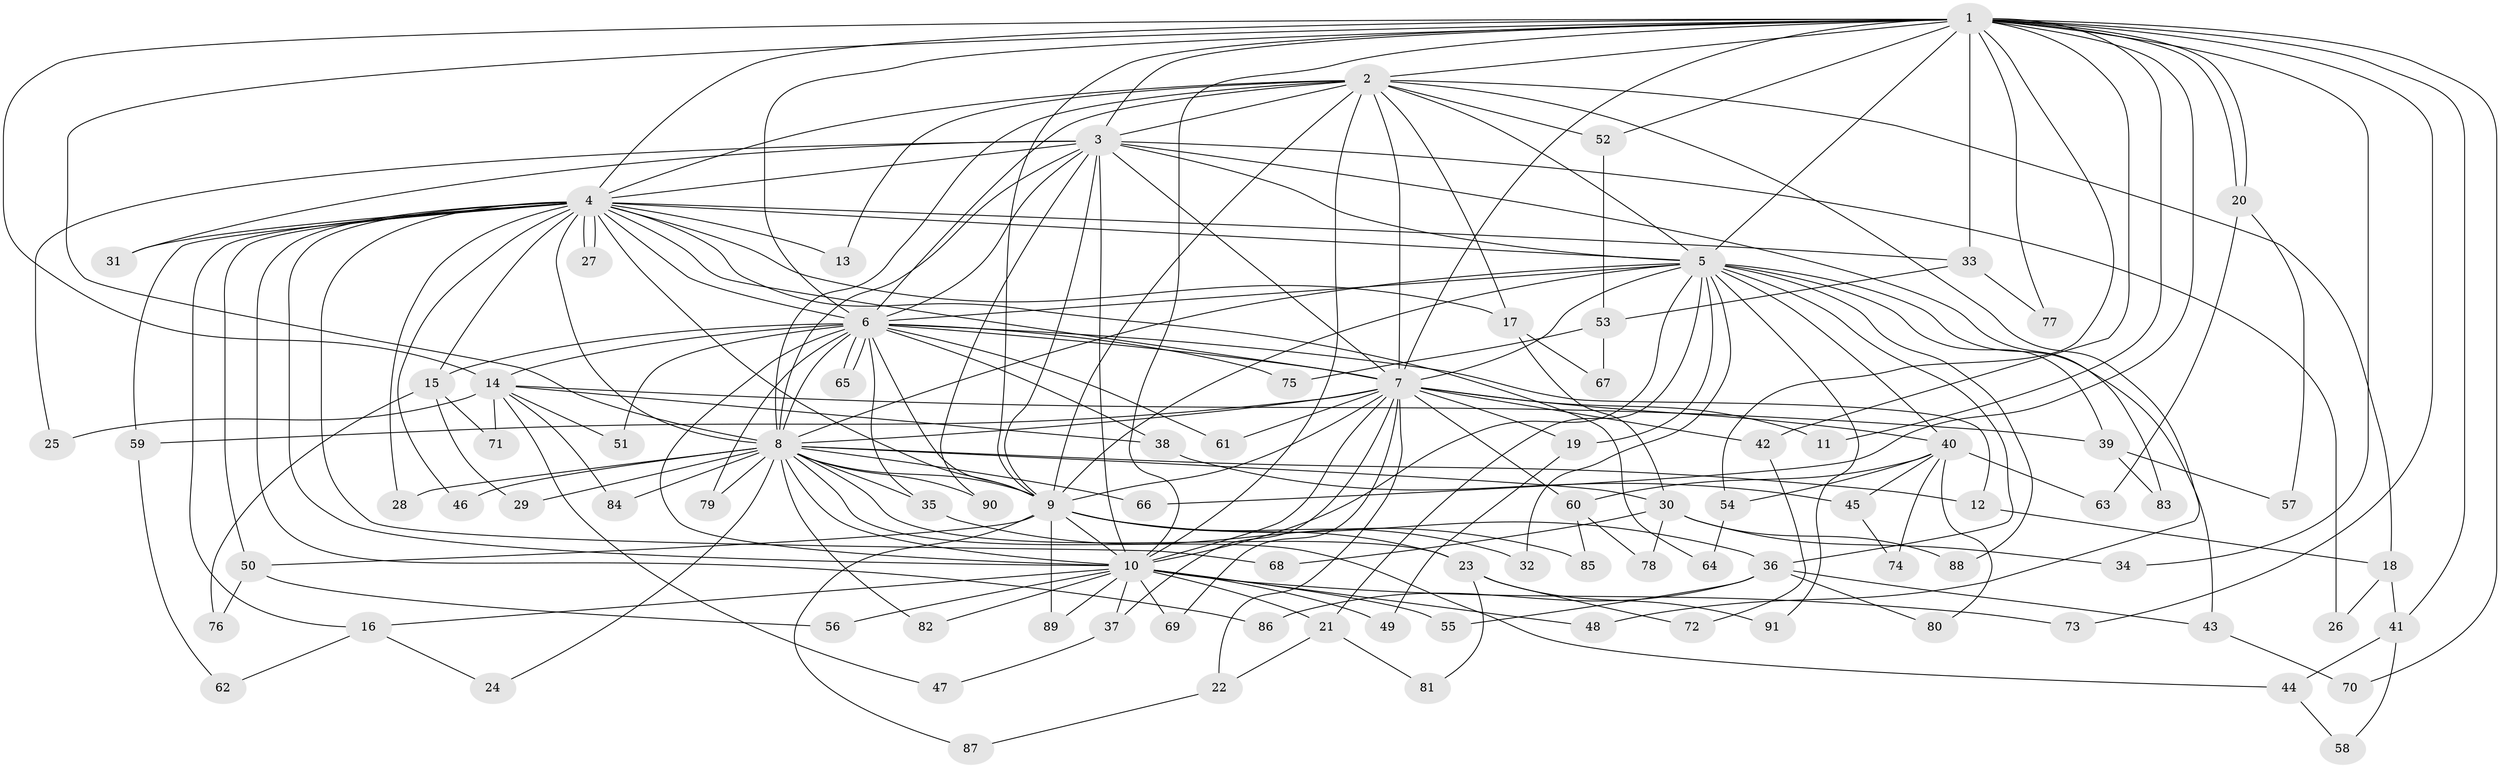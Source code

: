 // Generated by graph-tools (version 1.1) at 2025/34/03/09/25 02:34:53]
// undirected, 91 vertices, 207 edges
graph export_dot {
graph [start="1"]
  node [color=gray90,style=filled];
  1;
  2;
  3;
  4;
  5;
  6;
  7;
  8;
  9;
  10;
  11;
  12;
  13;
  14;
  15;
  16;
  17;
  18;
  19;
  20;
  21;
  22;
  23;
  24;
  25;
  26;
  27;
  28;
  29;
  30;
  31;
  32;
  33;
  34;
  35;
  36;
  37;
  38;
  39;
  40;
  41;
  42;
  43;
  44;
  45;
  46;
  47;
  48;
  49;
  50;
  51;
  52;
  53;
  54;
  55;
  56;
  57;
  58;
  59;
  60;
  61;
  62;
  63;
  64;
  65;
  66;
  67;
  68;
  69;
  70;
  71;
  72;
  73;
  74;
  75;
  76;
  77;
  78;
  79;
  80;
  81;
  82;
  83;
  84;
  85;
  86;
  87;
  88;
  89;
  90;
  91;
  1 -- 2;
  1 -- 3;
  1 -- 4;
  1 -- 5;
  1 -- 6;
  1 -- 7;
  1 -- 8;
  1 -- 9;
  1 -- 10;
  1 -- 11;
  1 -- 14;
  1 -- 20;
  1 -- 20;
  1 -- 33;
  1 -- 34;
  1 -- 41;
  1 -- 42;
  1 -- 52;
  1 -- 54;
  1 -- 66;
  1 -- 70;
  1 -- 73;
  1 -- 77;
  2 -- 3;
  2 -- 4;
  2 -- 5;
  2 -- 6;
  2 -- 7;
  2 -- 8;
  2 -- 9;
  2 -- 10;
  2 -- 13;
  2 -- 17;
  2 -- 18;
  2 -- 48;
  2 -- 52;
  3 -- 4;
  3 -- 5;
  3 -- 6;
  3 -- 7;
  3 -- 8;
  3 -- 9;
  3 -- 10;
  3 -- 25;
  3 -- 26;
  3 -- 31;
  3 -- 83;
  3 -- 90;
  4 -- 5;
  4 -- 6;
  4 -- 7;
  4 -- 8;
  4 -- 9;
  4 -- 10;
  4 -- 13;
  4 -- 15;
  4 -- 16;
  4 -- 17;
  4 -- 27;
  4 -- 27;
  4 -- 28;
  4 -- 31;
  4 -- 33;
  4 -- 46;
  4 -- 50;
  4 -- 59;
  4 -- 64;
  4 -- 68;
  4 -- 86;
  5 -- 6;
  5 -- 7;
  5 -- 8;
  5 -- 9;
  5 -- 10;
  5 -- 19;
  5 -- 21;
  5 -- 32;
  5 -- 36;
  5 -- 39;
  5 -- 40;
  5 -- 43;
  5 -- 88;
  5 -- 91;
  6 -- 7;
  6 -- 8;
  6 -- 9;
  6 -- 10;
  6 -- 12;
  6 -- 14;
  6 -- 15;
  6 -- 35;
  6 -- 38;
  6 -- 51;
  6 -- 61;
  6 -- 65;
  6 -- 65;
  6 -- 75;
  6 -- 79;
  7 -- 8;
  7 -- 9;
  7 -- 10;
  7 -- 11;
  7 -- 19;
  7 -- 22;
  7 -- 37;
  7 -- 40;
  7 -- 42;
  7 -- 59;
  7 -- 60;
  7 -- 61;
  7 -- 69;
  8 -- 9;
  8 -- 10;
  8 -- 12;
  8 -- 23;
  8 -- 24;
  8 -- 28;
  8 -- 29;
  8 -- 30;
  8 -- 35;
  8 -- 44;
  8 -- 46;
  8 -- 66;
  8 -- 79;
  8 -- 82;
  8 -- 84;
  8 -- 90;
  9 -- 10;
  9 -- 23;
  9 -- 32;
  9 -- 36;
  9 -- 50;
  9 -- 87;
  9 -- 89;
  10 -- 16;
  10 -- 21;
  10 -- 37;
  10 -- 48;
  10 -- 49;
  10 -- 55;
  10 -- 56;
  10 -- 69;
  10 -- 73;
  10 -- 82;
  10 -- 89;
  12 -- 18;
  14 -- 25;
  14 -- 38;
  14 -- 39;
  14 -- 47;
  14 -- 51;
  14 -- 71;
  14 -- 84;
  15 -- 29;
  15 -- 71;
  15 -- 76;
  16 -- 24;
  16 -- 62;
  17 -- 30;
  17 -- 67;
  18 -- 26;
  18 -- 41;
  19 -- 49;
  20 -- 57;
  20 -- 63;
  21 -- 22;
  21 -- 81;
  22 -- 87;
  23 -- 72;
  23 -- 81;
  23 -- 91;
  30 -- 34;
  30 -- 68;
  30 -- 78;
  30 -- 88;
  33 -- 53;
  33 -- 77;
  35 -- 85;
  36 -- 43;
  36 -- 55;
  36 -- 80;
  36 -- 86;
  37 -- 47;
  38 -- 45;
  39 -- 57;
  39 -- 83;
  40 -- 45;
  40 -- 54;
  40 -- 60;
  40 -- 63;
  40 -- 74;
  40 -- 80;
  41 -- 44;
  41 -- 58;
  42 -- 72;
  43 -- 70;
  44 -- 58;
  45 -- 74;
  50 -- 56;
  50 -- 76;
  52 -- 53;
  53 -- 67;
  53 -- 75;
  54 -- 64;
  59 -- 62;
  60 -- 78;
  60 -- 85;
}
